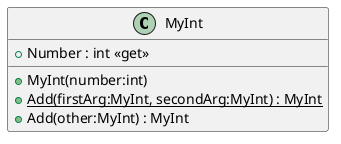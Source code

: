 @startuml
class MyInt {
    + MyInt(number:int)
    + Number : int <<get>>
    + {static} Add(firstArg:MyInt, secondArg:MyInt) : MyInt
    + Add(other:MyInt) : MyInt
}
@enduml

